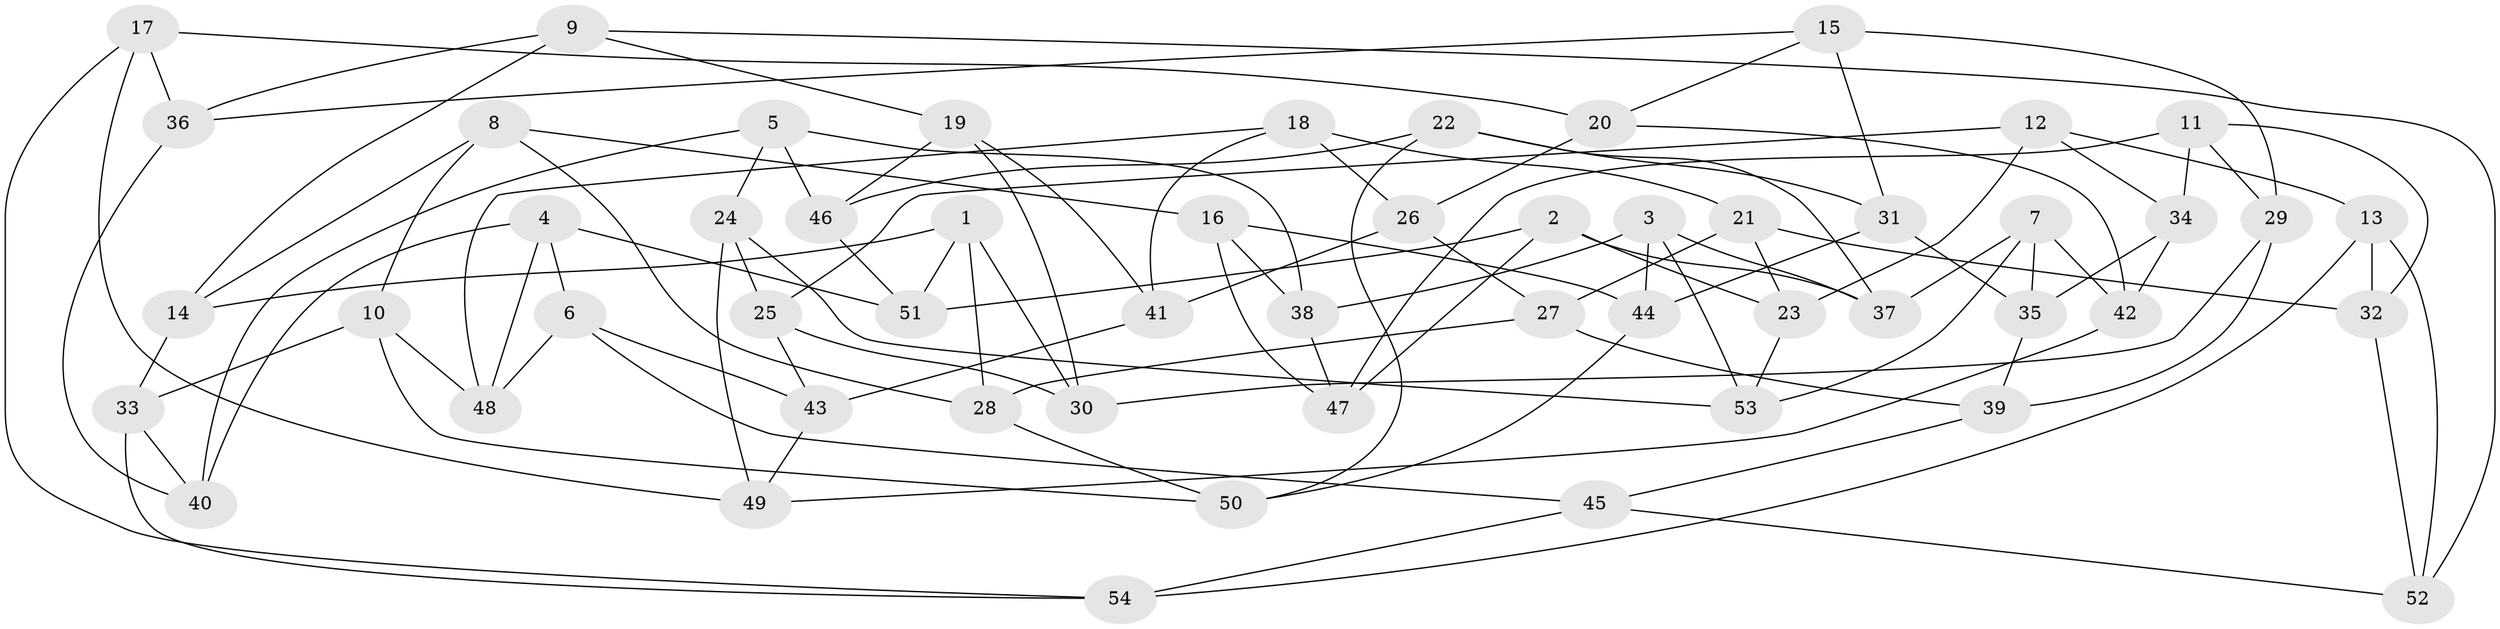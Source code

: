 // Generated by graph-tools (version 1.1) at 2025/11/02/27/25 16:11:44]
// undirected, 54 vertices, 108 edges
graph export_dot {
graph [start="1"]
  node [color=gray90,style=filled];
  1;
  2;
  3;
  4;
  5;
  6;
  7;
  8;
  9;
  10;
  11;
  12;
  13;
  14;
  15;
  16;
  17;
  18;
  19;
  20;
  21;
  22;
  23;
  24;
  25;
  26;
  27;
  28;
  29;
  30;
  31;
  32;
  33;
  34;
  35;
  36;
  37;
  38;
  39;
  40;
  41;
  42;
  43;
  44;
  45;
  46;
  47;
  48;
  49;
  50;
  51;
  52;
  53;
  54;
  1 -- 30;
  1 -- 28;
  1 -- 51;
  1 -- 14;
  2 -- 51;
  2 -- 23;
  2 -- 37;
  2 -- 47;
  3 -- 44;
  3 -- 37;
  3 -- 53;
  3 -- 38;
  4 -- 48;
  4 -- 6;
  4 -- 51;
  4 -- 40;
  5 -- 24;
  5 -- 40;
  5 -- 46;
  5 -- 38;
  6 -- 48;
  6 -- 43;
  6 -- 45;
  7 -- 35;
  7 -- 37;
  7 -- 42;
  7 -- 53;
  8 -- 16;
  8 -- 10;
  8 -- 14;
  8 -- 28;
  9 -- 36;
  9 -- 52;
  9 -- 19;
  9 -- 14;
  10 -- 48;
  10 -- 33;
  10 -- 50;
  11 -- 29;
  11 -- 47;
  11 -- 32;
  11 -- 34;
  12 -- 23;
  12 -- 13;
  12 -- 34;
  12 -- 25;
  13 -- 54;
  13 -- 32;
  13 -- 52;
  14 -- 33;
  15 -- 31;
  15 -- 36;
  15 -- 29;
  15 -- 20;
  16 -- 38;
  16 -- 47;
  16 -- 44;
  17 -- 49;
  17 -- 36;
  17 -- 20;
  17 -- 54;
  18 -- 41;
  18 -- 48;
  18 -- 26;
  18 -- 21;
  19 -- 30;
  19 -- 46;
  19 -- 41;
  20 -- 26;
  20 -- 42;
  21 -- 32;
  21 -- 27;
  21 -- 23;
  22 -- 31;
  22 -- 50;
  22 -- 46;
  22 -- 37;
  23 -- 53;
  24 -- 49;
  24 -- 25;
  24 -- 53;
  25 -- 30;
  25 -- 43;
  26 -- 41;
  26 -- 27;
  27 -- 28;
  27 -- 39;
  28 -- 50;
  29 -- 39;
  29 -- 30;
  31 -- 35;
  31 -- 44;
  32 -- 52;
  33 -- 54;
  33 -- 40;
  34 -- 35;
  34 -- 42;
  35 -- 39;
  36 -- 40;
  38 -- 47;
  39 -- 45;
  41 -- 43;
  42 -- 49;
  43 -- 49;
  44 -- 50;
  45 -- 52;
  45 -- 54;
  46 -- 51;
}
